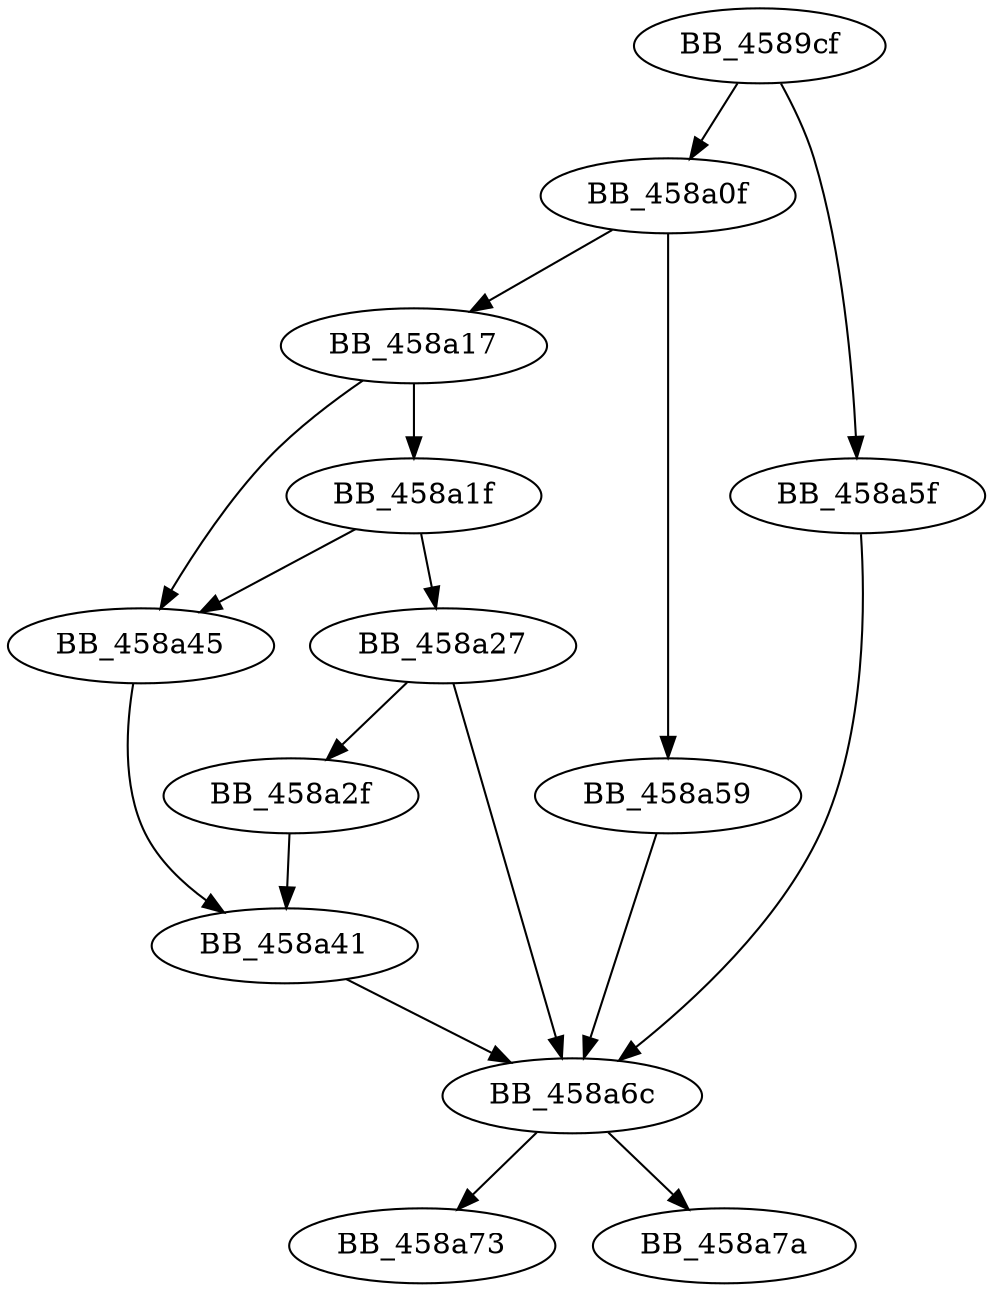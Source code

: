 DiGraph sub_4589CF{
BB_4589cf->BB_458a0f
BB_4589cf->BB_458a5f
BB_458a0f->BB_458a17
BB_458a0f->BB_458a59
BB_458a17->BB_458a1f
BB_458a17->BB_458a45
BB_458a1f->BB_458a27
BB_458a1f->BB_458a45
BB_458a27->BB_458a2f
BB_458a27->BB_458a6c
BB_458a2f->BB_458a41
BB_458a41->BB_458a6c
BB_458a45->BB_458a41
BB_458a59->BB_458a6c
BB_458a5f->BB_458a6c
BB_458a6c->BB_458a73
BB_458a6c->BB_458a7a
}
